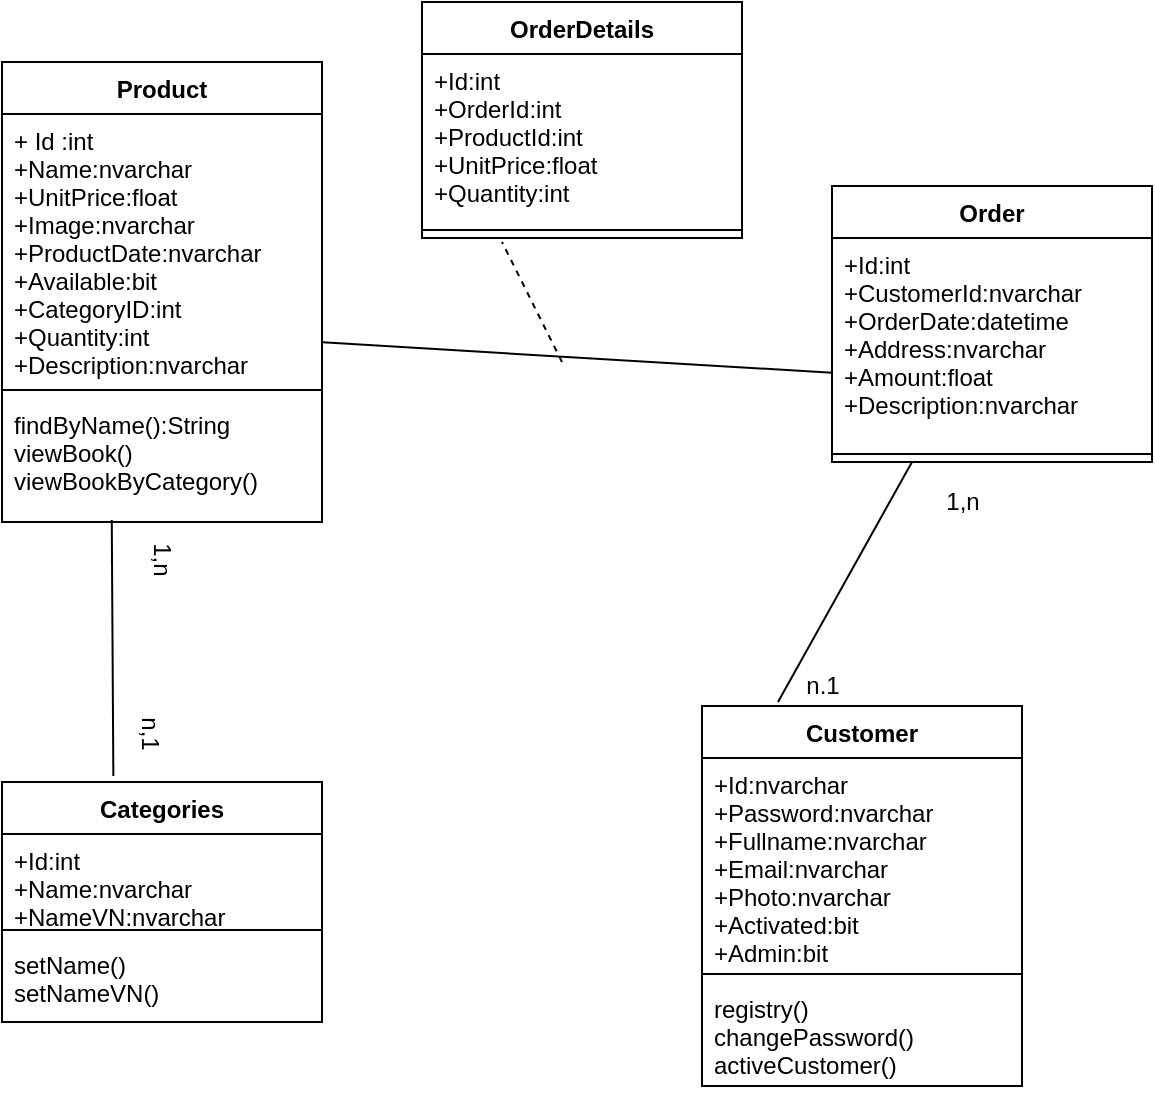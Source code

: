 <mxfile version="12.3.3" type="device" pages="1"><diagram id="Ay3McXMMYV_C-m3dvfJG" name="Page-1"><mxGraphModel dx="1024" dy="617" grid="1" gridSize="10" guides="1" tooltips="1" connect="1" arrows="1" fold="1" page="1" pageScale="1" pageWidth="1169" pageHeight="1654" math="0" shadow="0"><root><mxCell id="0"/><mxCell id="1" parent="0"/><mxCell id="LCE7-PFPO6XFlRESnqow-1" value="Product" style="swimlane;fontStyle=1;align=center;verticalAlign=top;childLayout=stackLayout;horizontal=1;startSize=26;horizontalStack=0;resizeParent=1;resizeParentMax=0;resizeLast=0;collapsible=1;marginBottom=0;" parent="1" vertex="1"><mxGeometry x="40" y="50" width="160" height="230" as="geometry"/></mxCell><mxCell id="LCE7-PFPO6XFlRESnqow-2" value="+ Id :int&#10;+Name:nvarchar&#10;+UnitPrice:float&#10;+Image:nvarchar&#10;+ProductDate:nvarchar&#10;+Available:bit&#10;+CategoryID:int&#10;+Quantity:int&#10;+Description:nvarchar" style="text;strokeColor=none;fillColor=none;align=left;verticalAlign=top;spacingLeft=4;spacingRight=4;overflow=hidden;rotatable=0;points=[[0,0.5],[1,0.5]];portConstraint=eastwest;" parent="LCE7-PFPO6XFlRESnqow-1" vertex="1"><mxGeometry y="26" width="160" height="134" as="geometry"/></mxCell><mxCell id="LCE7-PFPO6XFlRESnqow-3" value="" style="line;strokeWidth=1;fillColor=none;align=left;verticalAlign=middle;spacingTop=-1;spacingLeft=3;spacingRight=3;rotatable=0;labelPosition=right;points=[];portConstraint=eastwest;" parent="LCE7-PFPO6XFlRESnqow-1" vertex="1"><mxGeometry y="160" width="160" height="8" as="geometry"/></mxCell><mxCell id="LCE7-PFPO6XFlRESnqow-4" value="findByName():String&#10;viewBook()&#10;viewBookByCategory()&#10;" style="text;strokeColor=none;fillColor=none;align=left;verticalAlign=top;spacingLeft=4;spacingRight=4;overflow=hidden;rotatable=0;points=[[0,0.5],[1,0.5]];portConstraint=eastwest;" parent="LCE7-PFPO6XFlRESnqow-1" vertex="1"><mxGeometry y="168" width="160" height="62" as="geometry"/></mxCell><mxCell id="LCE7-PFPO6XFlRESnqow-9" value="Categories" style="swimlane;fontStyle=1;align=center;verticalAlign=top;childLayout=stackLayout;horizontal=1;startSize=26;horizontalStack=0;resizeParent=1;resizeParentMax=0;resizeLast=0;collapsible=1;marginBottom=0;" parent="1" vertex="1"><mxGeometry x="40" y="410" width="160" height="120" as="geometry"/></mxCell><mxCell id="LCE7-PFPO6XFlRESnqow-10" value="+Id:int&#10;+Name:nvarchar&#10;+NameVN:nvarchar" style="text;strokeColor=none;fillColor=none;align=left;verticalAlign=top;spacingLeft=4;spacingRight=4;overflow=hidden;rotatable=0;points=[[0,0.5],[1,0.5]];portConstraint=eastwest;" parent="LCE7-PFPO6XFlRESnqow-9" vertex="1"><mxGeometry y="26" width="160" height="44" as="geometry"/></mxCell><mxCell id="LCE7-PFPO6XFlRESnqow-11" value="" style="line;strokeWidth=1;fillColor=none;align=left;verticalAlign=middle;spacingTop=-1;spacingLeft=3;spacingRight=3;rotatable=0;labelPosition=right;points=[];portConstraint=eastwest;" parent="LCE7-PFPO6XFlRESnqow-9" vertex="1"><mxGeometry y="70" width="160" height="8" as="geometry"/></mxCell><mxCell id="LCE7-PFPO6XFlRESnqow-12" value="setName()&#10;setNameVN()" style="text;strokeColor=none;fillColor=none;align=left;verticalAlign=top;spacingLeft=4;spacingRight=4;overflow=hidden;rotatable=0;points=[[0,0.5],[1,0.5]];portConstraint=eastwest;" parent="LCE7-PFPO6XFlRESnqow-9" vertex="1"><mxGeometry y="78" width="160" height="42" as="geometry"/></mxCell><mxCell id="LCE7-PFPO6XFlRESnqow-13" value="Customer" style="swimlane;fontStyle=1;align=center;verticalAlign=top;childLayout=stackLayout;horizontal=1;startSize=26;horizontalStack=0;resizeParent=1;resizeParentMax=0;resizeLast=0;collapsible=1;marginBottom=0;" parent="1" vertex="1"><mxGeometry x="390" y="372" width="160" height="190" as="geometry"/></mxCell><mxCell id="LCE7-PFPO6XFlRESnqow-14" value="+Id:nvarchar&#10;+Password:nvarchar&#10;+Fullname:nvarchar&#10;+Email:nvarchar&#10;+Photo:nvarchar&#10;+Activated:bit&#10;+Admin:bit" style="text;strokeColor=none;fillColor=none;align=left;verticalAlign=top;spacingLeft=4;spacingRight=4;overflow=hidden;rotatable=0;points=[[0,0.5],[1,0.5]];portConstraint=eastwest;" parent="LCE7-PFPO6XFlRESnqow-13" vertex="1"><mxGeometry y="26" width="160" height="104" as="geometry"/></mxCell><mxCell id="LCE7-PFPO6XFlRESnqow-15" value="" style="line;strokeWidth=1;fillColor=none;align=left;verticalAlign=middle;spacingTop=-1;spacingLeft=3;spacingRight=3;rotatable=0;labelPosition=right;points=[];portConstraint=eastwest;" parent="LCE7-PFPO6XFlRESnqow-13" vertex="1"><mxGeometry y="130" width="160" height="8" as="geometry"/></mxCell><mxCell id="LCE7-PFPO6XFlRESnqow-16" value="registry()&#10;changePassword()&#10;activeCustomer()" style="text;strokeColor=none;fillColor=none;align=left;verticalAlign=top;spacingLeft=4;spacingRight=4;overflow=hidden;rotatable=0;points=[[0,0.5],[1,0.5]];portConstraint=eastwest;" parent="LCE7-PFPO6XFlRESnqow-13" vertex="1"><mxGeometry y="138" width="160" height="52" as="geometry"/></mxCell><mxCell id="LCE7-PFPO6XFlRESnqow-17" value="Order" style="swimlane;fontStyle=1;align=center;verticalAlign=top;childLayout=stackLayout;horizontal=1;startSize=26;horizontalStack=0;resizeParent=1;resizeParentMax=0;resizeLast=0;collapsible=1;marginBottom=0;" parent="1" vertex="1"><mxGeometry x="455" y="112" width="160" height="138" as="geometry"/></mxCell><mxCell id="LCE7-PFPO6XFlRESnqow-18" value="+Id:int&#10;+CustomerId:nvarchar&#10;+OrderDate:datetime&#10;+Address:nvarchar&#10;+Amount:float&#10;+Description:nvarchar" style="text;strokeColor=none;fillColor=none;align=left;verticalAlign=top;spacingLeft=4;spacingRight=4;overflow=hidden;rotatable=0;points=[[0,0.5],[1,0.5]];portConstraint=eastwest;" parent="LCE7-PFPO6XFlRESnqow-17" vertex="1"><mxGeometry y="26" width="160" height="104" as="geometry"/></mxCell><mxCell id="LCE7-PFPO6XFlRESnqow-19" value="" style="line;strokeWidth=1;fillColor=none;align=left;verticalAlign=middle;spacingTop=-1;spacingLeft=3;spacingRight=3;rotatable=0;labelPosition=right;points=[];portConstraint=eastwest;" parent="LCE7-PFPO6XFlRESnqow-17" vertex="1"><mxGeometry y="130" width="160" height="8" as="geometry"/></mxCell><mxCell id="LCE7-PFPO6XFlRESnqow-21" value="OrderDetails" style="swimlane;fontStyle=1;align=center;verticalAlign=top;childLayout=stackLayout;horizontal=1;startSize=26;horizontalStack=0;resizeParent=1;resizeParentMax=0;resizeLast=0;collapsible=1;marginBottom=0;" parent="1" vertex="1"><mxGeometry x="250" y="20" width="160" height="118" as="geometry"/></mxCell><mxCell id="LCE7-PFPO6XFlRESnqow-22" value="+Id:int&#10;+OrderId:int&#10;+ProductId:int&#10;+UnitPrice:float&#10;+Quantity:int" style="text;strokeColor=none;fillColor=none;align=left;verticalAlign=top;spacingLeft=4;spacingRight=4;overflow=hidden;rotatable=0;points=[[0,0.5],[1,0.5]];portConstraint=eastwest;" parent="LCE7-PFPO6XFlRESnqow-21" vertex="1"><mxGeometry y="26" width="160" height="84" as="geometry"/></mxCell><mxCell id="LCE7-PFPO6XFlRESnqow-23" value="" style="line;strokeWidth=1;fillColor=none;align=left;verticalAlign=middle;spacingTop=-1;spacingLeft=3;spacingRight=3;rotatable=0;labelPosition=right;points=[];portConstraint=eastwest;" parent="LCE7-PFPO6XFlRESnqow-21" vertex="1"><mxGeometry y="110" width="160" height="8" as="geometry"/></mxCell><mxCell id="LCE7-PFPO6XFlRESnqow-43" value="" style="endArrow=none;html=1;entryX=0.343;entryY=0.984;entryDx=0;entryDy=0;entryPerimeter=0;exitX=0.348;exitY=-0.025;exitDx=0;exitDy=0;exitPerimeter=0;" parent="1" source="LCE7-PFPO6XFlRESnqow-9" target="LCE7-PFPO6XFlRESnqow-4" edge="1"><mxGeometry width="50" height="50" relative="1" as="geometry"><mxPoint x="95" y="400" as="sourcePoint"/><mxPoint x="145" y="320" as="targetPoint"/></mxGeometry></mxCell><mxCell id="LCE7-PFPO6XFlRESnqow-44" value="1,n" style="text;html=1;align=center;verticalAlign=middle;resizable=0;points=[];;labelBackgroundColor=#ffffff;direction=west;rotation=90;" parent="LCE7-PFPO6XFlRESnqow-43" vertex="1" connectable="0"><mxGeometry x="0.485" y="3" relative="1" as="geometry"><mxPoint x="28" y="-14" as="offset"/></mxGeometry></mxCell><mxCell id="LCE7-PFPO6XFlRESnqow-46" value="n,1" style="text;html=1;align=center;verticalAlign=middle;resizable=0;points=[];;labelBackgroundColor=#ffffff;direction=west;rotation=90;" parent="1" vertex="1" connectable="0"><mxGeometry x="0.485" y="3" relative="1" as="geometry"><mxPoint x="114" y="385" as="offset"/></mxGeometry></mxCell><mxCell id="LCE7-PFPO6XFlRESnqow-53" value="" style="endArrow=none;html=1;entryX=0.25;entryY=1;entryDx=0;entryDy=0;" parent="1" target="LCE7-PFPO6XFlRESnqow-17" edge="1"><mxGeometry width="50" height="50" relative="1" as="geometry"><mxPoint x="428" y="370" as="sourcePoint"/><mxPoint x="428" y="320" as="targetPoint"/></mxGeometry></mxCell><mxCell id="LCE7-PFPO6XFlRESnqow-57" value="n.1" style="text;html=1;align=center;verticalAlign=middle;resizable=0;points=[];;autosize=1;" parent="1" vertex="1"><mxGeometry x="435" y="352" width="30" height="20" as="geometry"/></mxCell><mxCell id="TSrrSlONdS-LhE06Gddd-1" value="1,n" style="text;html=1;align=center;verticalAlign=middle;resizable=0;points=[];;autosize=1;" vertex="1" parent="1"><mxGeometry x="505" y="260" width="30" height="20" as="geometry"/></mxCell><mxCell id="TSrrSlONdS-LhE06Gddd-2" value="" style="endArrow=none;html=1;entryX=0;entryY=0.648;entryDx=0;entryDy=0;entryPerimeter=0;exitX=1.002;exitY=0.852;exitDx=0;exitDy=0;exitPerimeter=0;" edge="1" parent="1" source="LCE7-PFPO6XFlRESnqow-2" target="LCE7-PFPO6XFlRESnqow-18"><mxGeometry width="50" height="50" relative="1" as="geometry"><mxPoint x="220" y="260" as="sourcePoint"/><mxPoint x="270" y="210" as="targetPoint"/></mxGeometry></mxCell><mxCell id="TSrrSlONdS-LhE06Gddd-3" value="" style="endArrow=none;dashed=1;html=1;" edge="1" parent="1"><mxGeometry width="50" height="50" relative="1" as="geometry"><mxPoint x="320" y="200" as="sourcePoint"/><mxPoint x="290" y="140" as="targetPoint"/></mxGeometry></mxCell></root></mxGraphModel></diagram></mxfile>